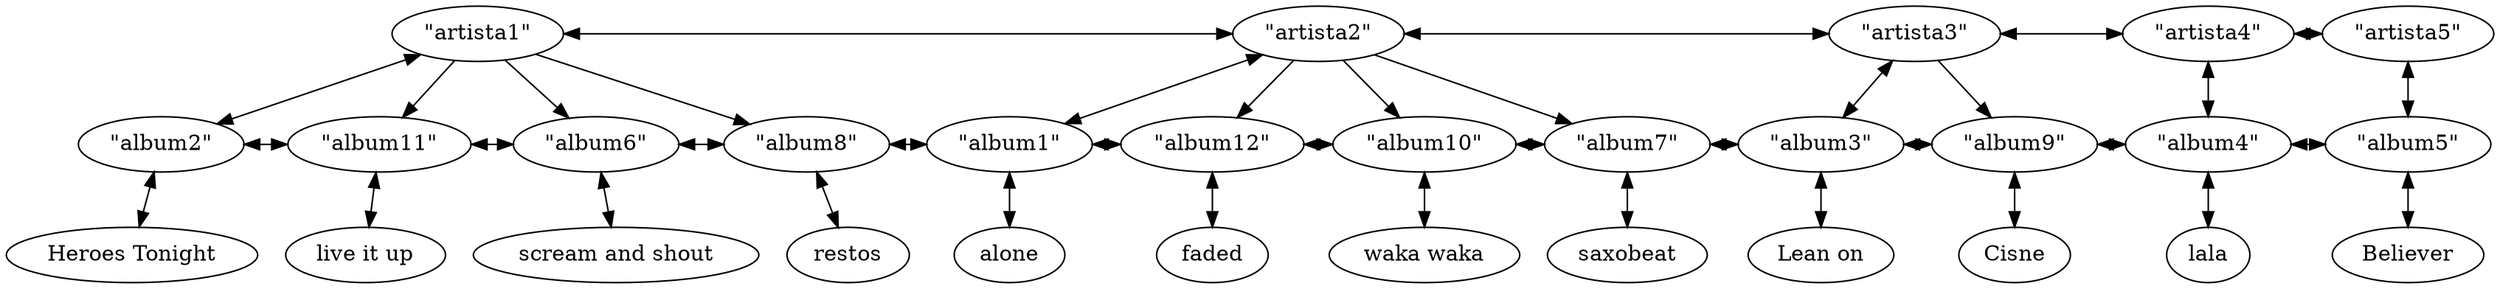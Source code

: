 digraph ejemplo {
	0 [label="\"artista1\""]
	1 [label="\"album2\""]
	0 -> 1 [dir=both]
	2 [label="Heroes Tonight"]
	1 -> 2 [dir=both]
	3 [label="\"album11\""]
	0 -> 3
	1 -> 3 [constraint=false dir=both]
	4 [label="live it up"]
	3 -> 4 [dir=both]
	5 [label="\"album6\""]
	0 -> 5
	3 -> 5 [constraint=false dir=both]
	6 [label="scream and shout"]
	5 -> 6 [dir=both]
	7 [label="\"album8\""]
	0 -> 7
	5 -> 7 [constraint=false dir=both]
	8 [label=restos]
	7 -> 8 [dir=both]
	9 [label="\"artista2\""]
	0 -> 9 [constraint=false dir=both]
	10 [label="\"album1\""]
	9 -> 10 [dir=both]
	7 -> 10 [constraint=false dir=both]
	11 [label=alone]
	10 -> 11 [dir=both]
	12 [label="\"album12\""]
	9 -> 12
	10 -> 12 [constraint=false dir=both]
	13 [label=faded]
	12 -> 13 [dir=both]
	14 [label="\"album10\""]
	9 -> 14
	12 -> 14 [constraint=false dir=both]
	15 [label="waka waka"]
	14 -> 15 [dir=both]
	16 [label="\"album7\""]
	9 -> 16
	14 -> 16 [constraint=false dir=both]
	17 [label=saxobeat]
	16 -> 17 [dir=both]
	18 [label="\"artista3\""]
	9 -> 18 [constraint=false dir=both]
	19 [label="\"album3\""]
	18 -> 19 [dir=both]
	16 -> 19 [constraint=false dir=both]
	20 [label="Lean on"]
	19 -> 20 [dir=both]
	21 [label="\"album9\""]
	18 -> 21
	19 -> 21 [constraint=false dir=both]
	22 [label=Cisne]
	21 -> 22 [dir=both]
	23 [label="\"artista4\""]
	18 -> 23 [constraint=false dir=both]
	24 [label="\"album4\""]
	23 -> 24 [dir=both]
	21 -> 24 [constraint=false dir=both]
	25 [label=lala]
	24 -> 25 [dir=both]
	26 [label="\"artista5\""]
	23 -> 26 [constraint=false dir=both]
	27 [label="\"album5\""]
	26 -> 27 [dir=both]
	24 -> 27 [constraint=false dir=both]
	28 [label=Believer]
	27 -> 28 [dir=both]
}
